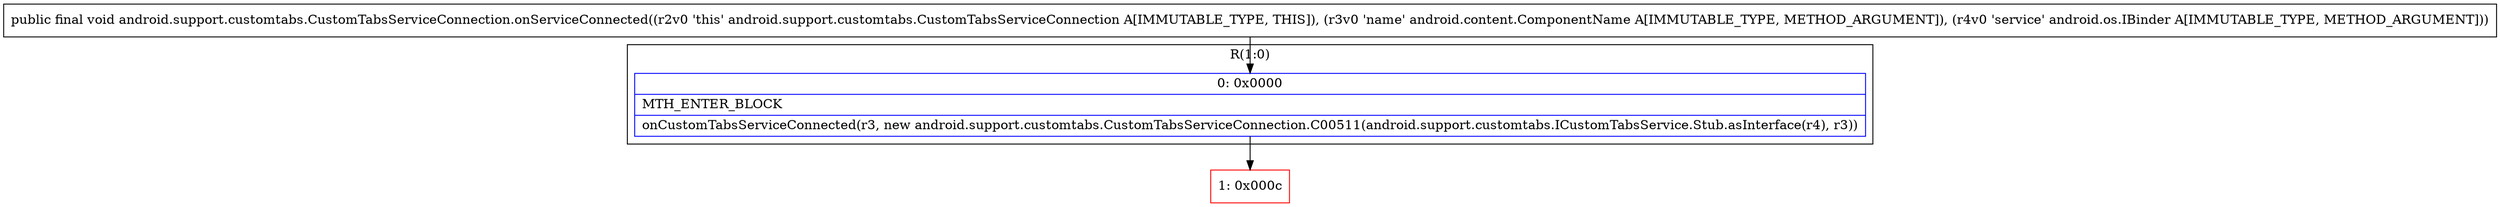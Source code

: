 digraph "CFG forandroid.support.customtabs.CustomTabsServiceConnection.onServiceConnected(Landroid\/content\/ComponentName;Landroid\/os\/IBinder;)V" {
subgraph cluster_Region_709814423 {
label = "R(1:0)";
node [shape=record,color=blue];
Node_0 [shape=record,label="{0\:\ 0x0000|MTH_ENTER_BLOCK\l|onCustomTabsServiceConnected(r3, new android.support.customtabs.CustomTabsServiceConnection.C00511(android.support.customtabs.ICustomTabsService.Stub.asInterface(r4), r3))\l}"];
}
Node_1 [shape=record,color=red,label="{1\:\ 0x000c}"];
MethodNode[shape=record,label="{public final void android.support.customtabs.CustomTabsServiceConnection.onServiceConnected((r2v0 'this' android.support.customtabs.CustomTabsServiceConnection A[IMMUTABLE_TYPE, THIS]), (r3v0 'name' android.content.ComponentName A[IMMUTABLE_TYPE, METHOD_ARGUMENT]), (r4v0 'service' android.os.IBinder A[IMMUTABLE_TYPE, METHOD_ARGUMENT])) }"];
MethodNode -> Node_0;
Node_0 -> Node_1;
}

